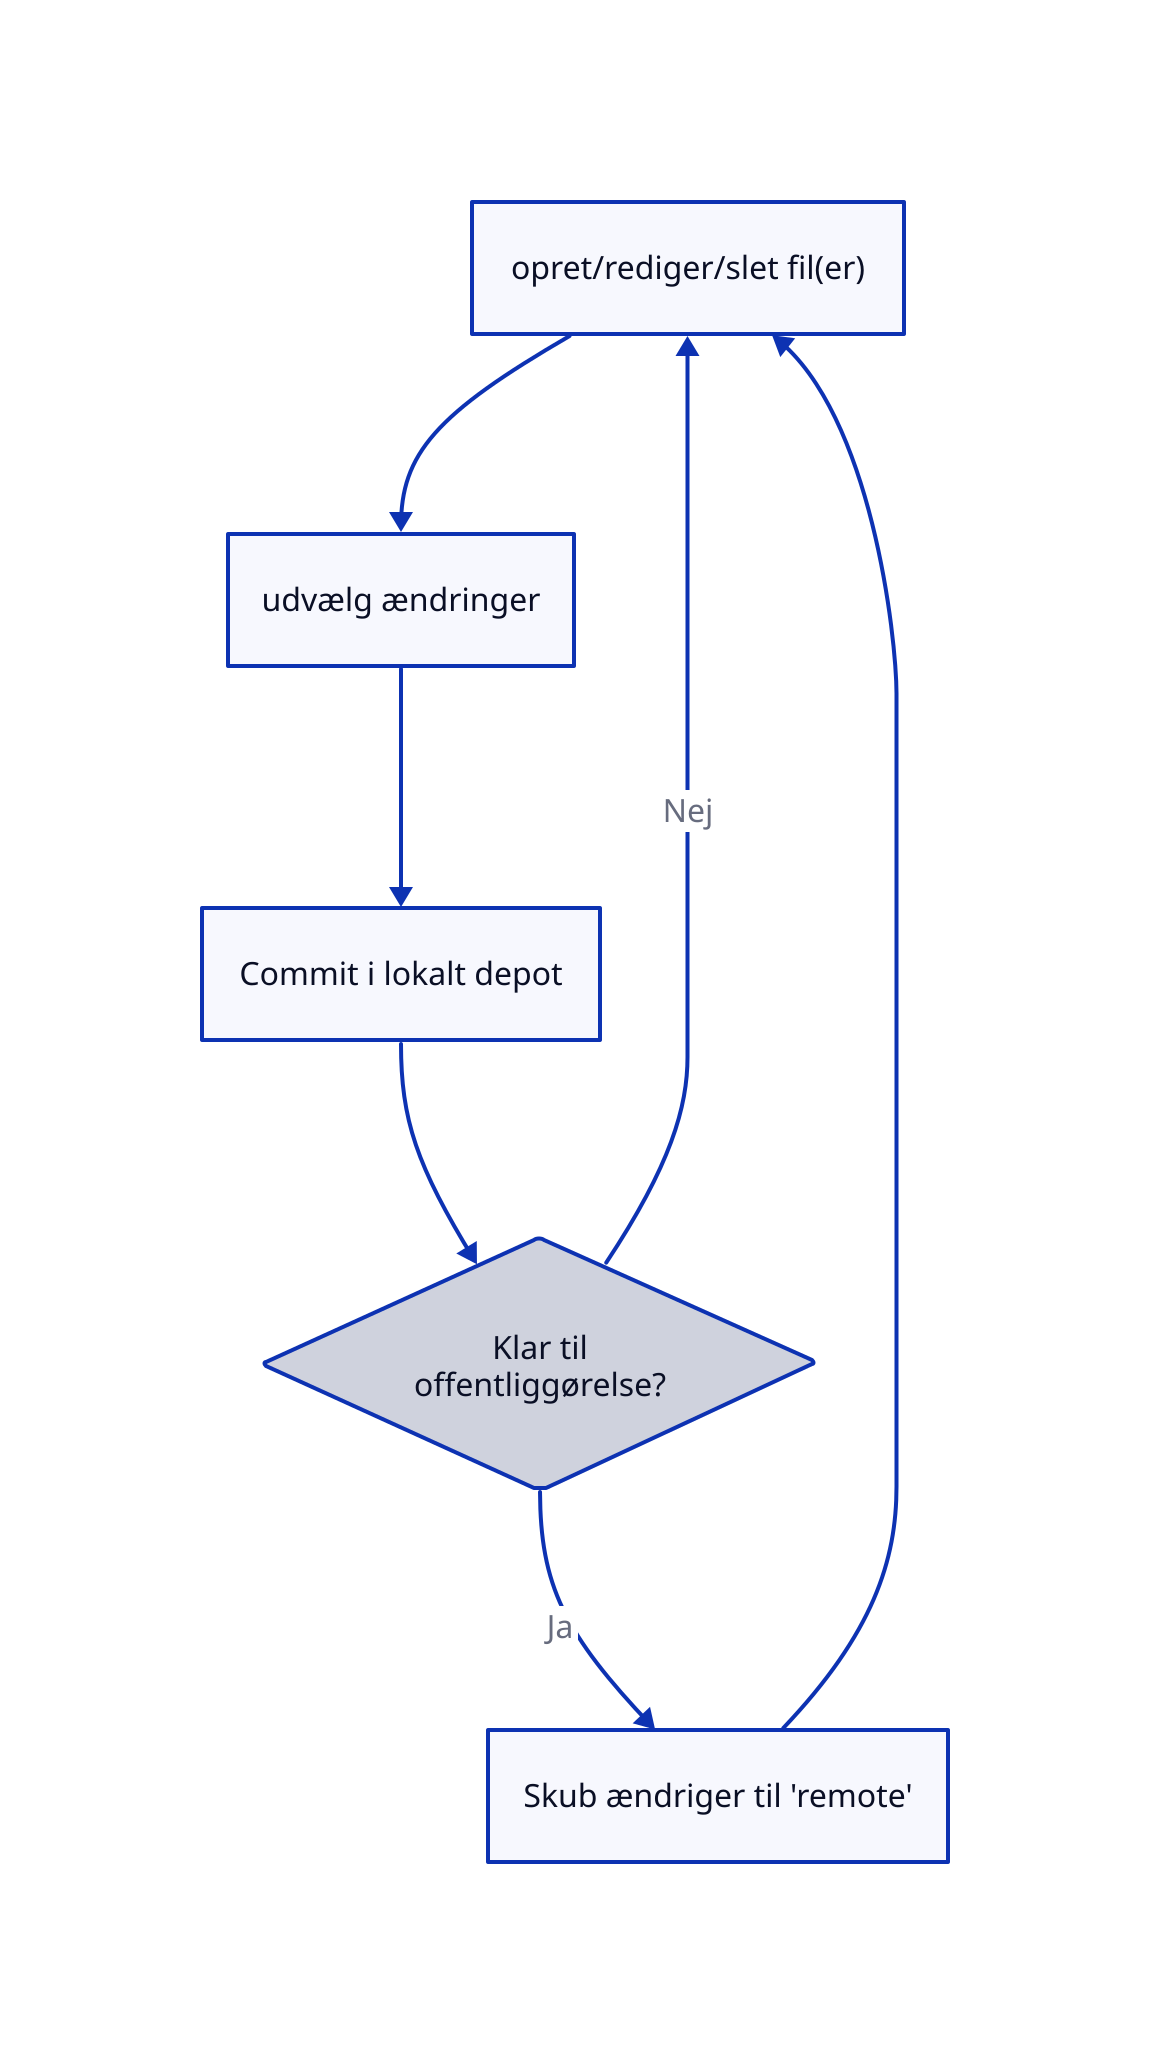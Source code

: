 # generate png file using:
# d2 --layout=dagre --sketch --pad 10 .\git_workflow.d2 .\git_workflow.png

edit :opret/rediger/slet fil(er)
stage : udvælg ændringer
do_push: Klar til\noffentliggørelse? {
    shape: diamond
}
push : Skub ændriger til 'remote'
commit : Commit i lokalt depot

edit -> stage
stage -> commit

commit -> do_push
do_push -> edit : Nej
do_push -> push : Ja
push --> edit